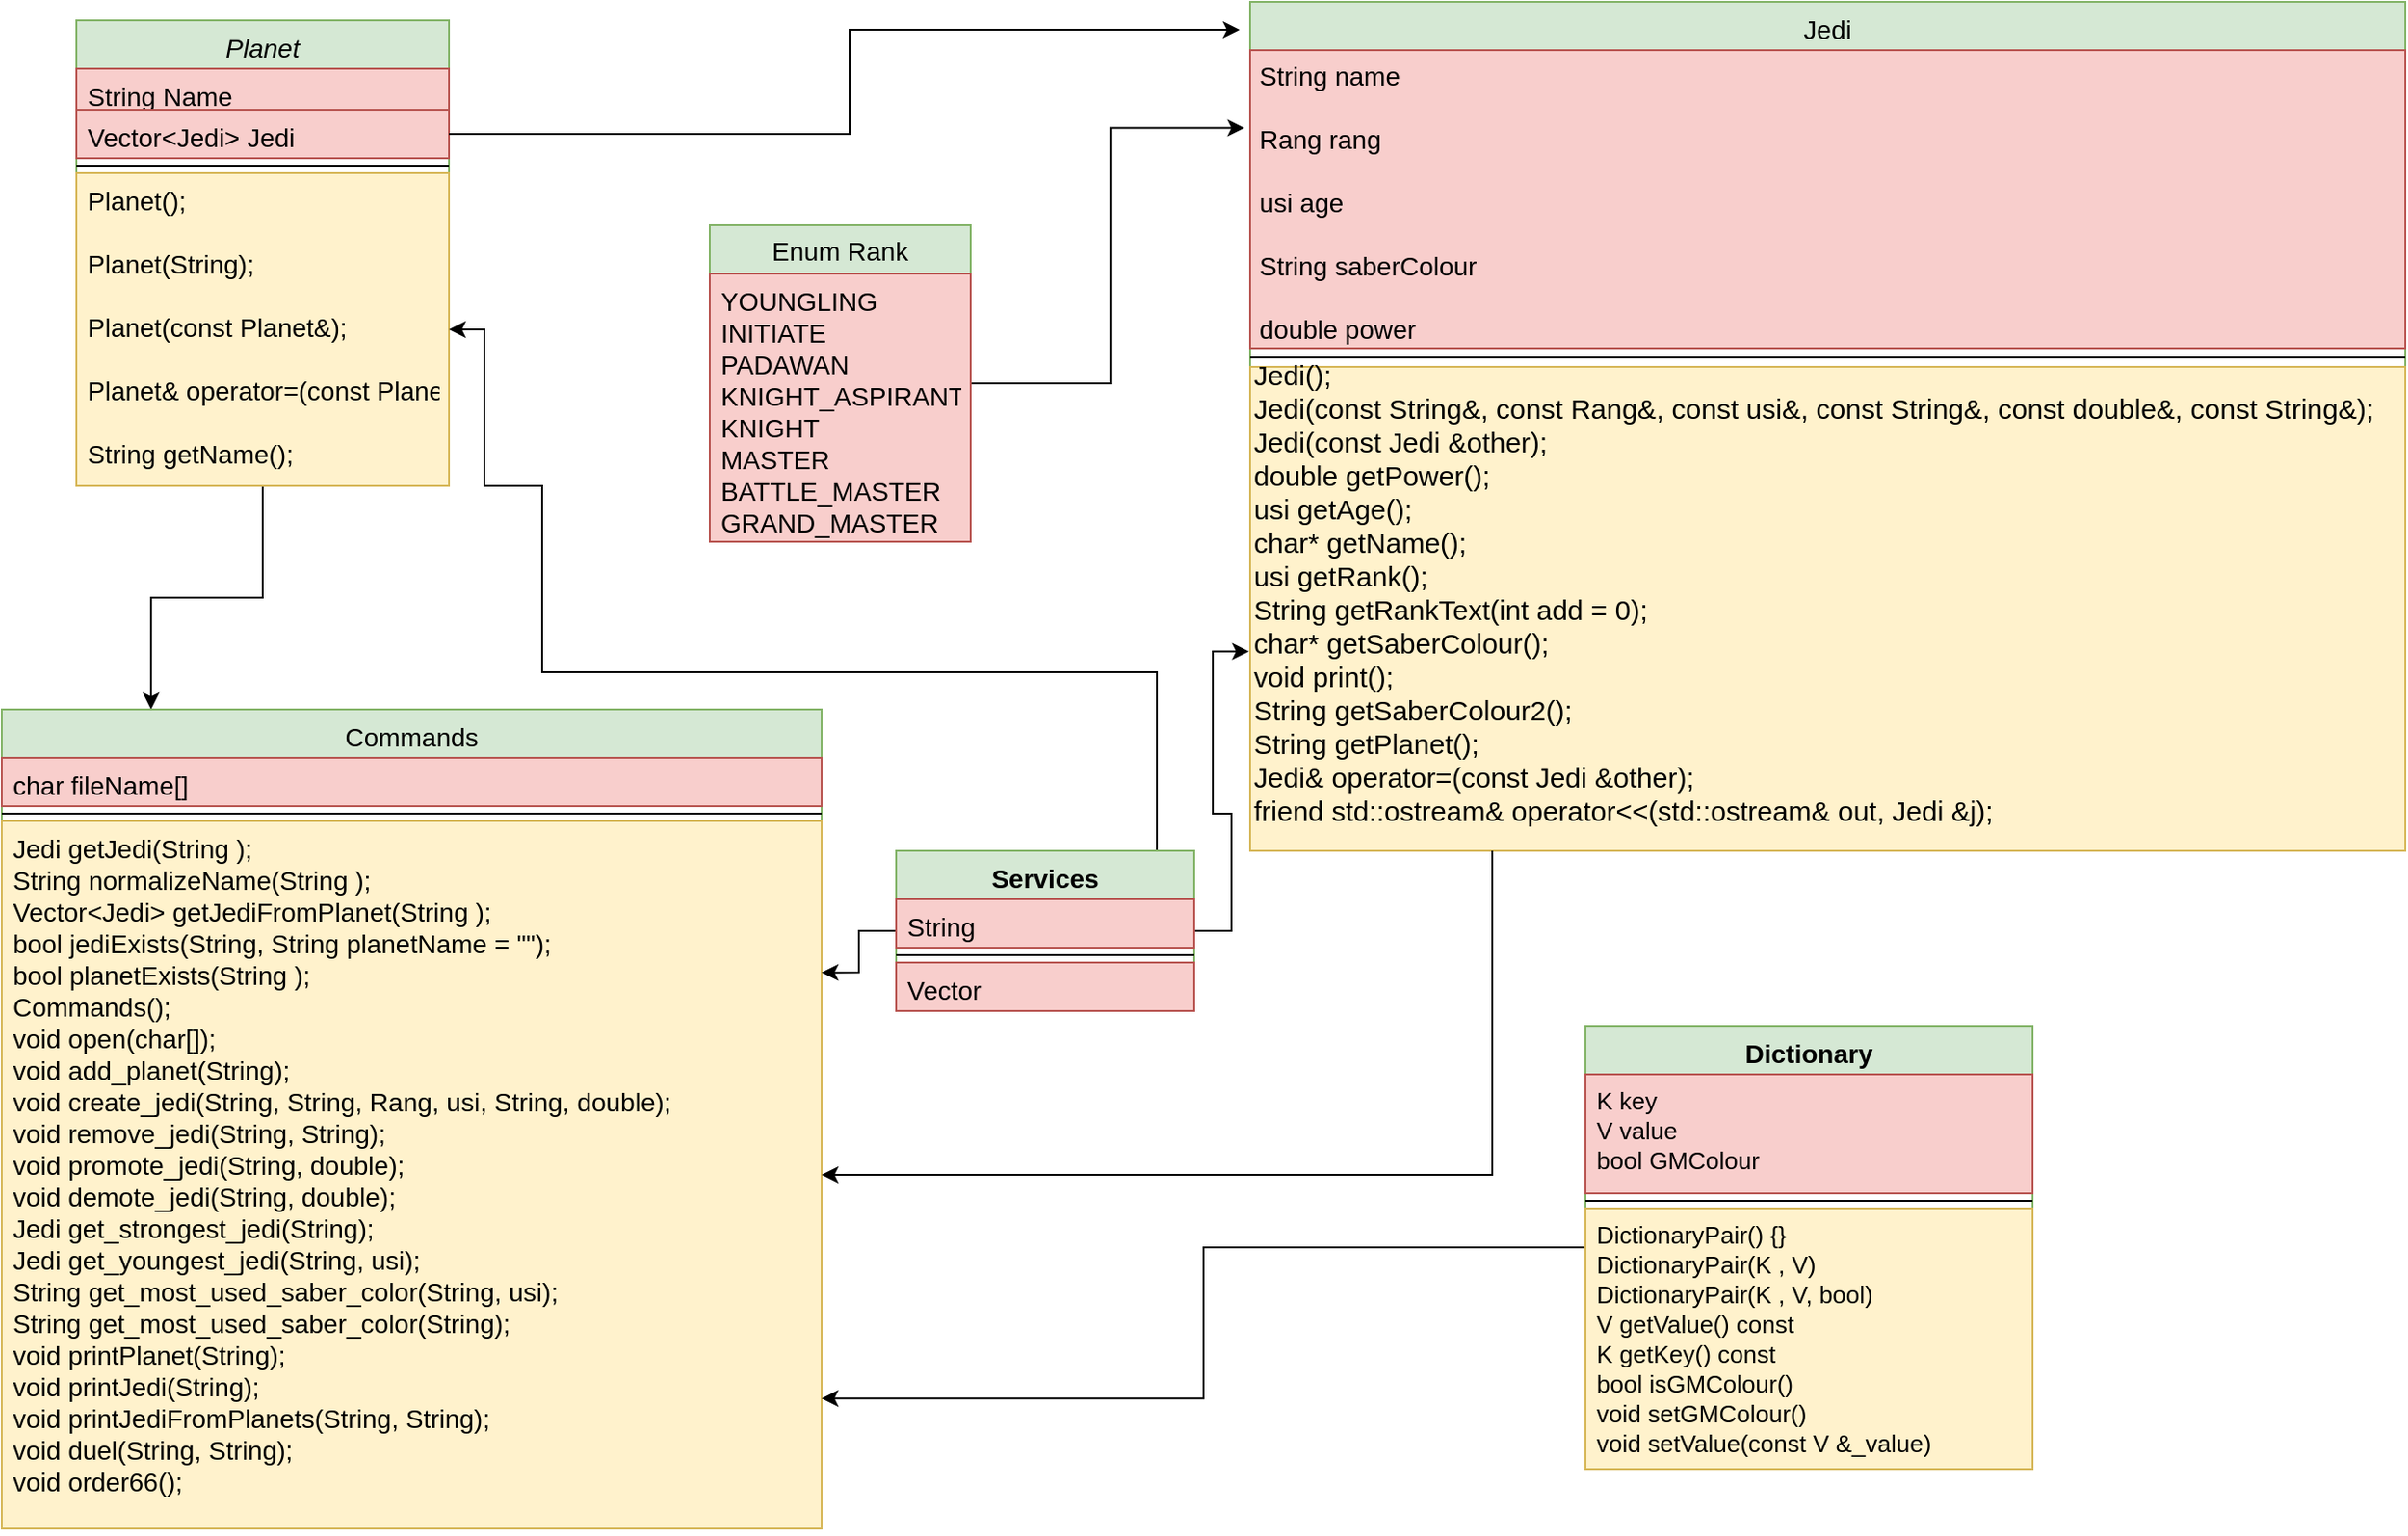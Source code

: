 <mxfile version="14.7.6" type="device"><diagram id="C5RBs43oDa-KdzZeNtuy" name="Page-1"><mxGraphModel dx="2424" dy="2229" grid="1" gridSize="10" guides="1" tooltips="1" connect="1" arrows="1" fold="1" page="1" pageScale="1" pageWidth="827" pageHeight="1169" math="0" shadow="0"><root><mxCell id="WIyWlLk6GJQsqaUBKTNV-0"/><mxCell id="WIyWlLk6GJQsqaUBKTNV-1" parent="WIyWlLk6GJQsqaUBKTNV-0"/><mxCell id="DR57TPkp0YxZMWH2FV2d-33" style="edgeStyle=orthogonalEdgeStyle;rounded=0;orthogonalLoop=1;jettySize=auto;html=1;fontSize=13;fontColor=#000000;entryX=0.182;entryY=0;entryDx=0;entryDy=0;entryPerimeter=0;" parent="WIyWlLk6GJQsqaUBKTNV-1" source="zkfFHV4jXpPFQw0GAbJ--0" target="zkfFHV4jXpPFQw0GAbJ--6" edge="1"><mxGeometry relative="1" as="geometry"><mxPoint x="100" y="30.0" as="targetPoint"/></mxGeometry></mxCell><mxCell id="zkfFHV4jXpPFQw0GAbJ--0" value="Planet" style="swimlane;fontStyle=2;align=center;verticalAlign=top;childLayout=stackLayout;horizontal=1;startSize=26;horizontalStack=0;resizeParent=1;resizeLast=0;collapsible=1;marginBottom=0;rounded=0;shadow=0;strokeWidth=1;fillColor=#d5e8d4;strokeColor=#82b366;fontSize=14;" parent="WIyWlLk6GJQsqaUBKTNV-1" vertex="1"><mxGeometry x="-110" y="-390" width="200" height="250" as="geometry"><mxRectangle x="70" y="80" width="160" height="26" as="alternateBounds"/></mxGeometry></mxCell><mxCell id="zkfFHV4jXpPFQw0GAbJ--1" value="String Name" style="text;align=left;verticalAlign=top;spacingLeft=4;spacingRight=4;overflow=hidden;rotatable=0;points=[[0,0.5],[1,0.5]];portConstraint=eastwest;fillColor=#f8cecc;strokeColor=#b85450;fontSize=14;" parent="zkfFHV4jXpPFQw0GAbJ--0" vertex="1"><mxGeometry y="26" width="200" height="22" as="geometry"/></mxCell><mxCell id="zkfFHV4jXpPFQw0GAbJ--3" value="Vector&lt;Jedi&gt; Jedi" style="text;align=left;verticalAlign=top;spacingLeft=4;spacingRight=4;overflow=hidden;rotatable=0;points=[[0,0.5],[1,0.5]];portConstraint=eastwest;rounded=0;shadow=0;html=0;fillColor=#f8cecc;strokeColor=#b85450;fontSize=14;" parent="zkfFHV4jXpPFQw0GAbJ--0" vertex="1"><mxGeometry y="48" width="200" height="26" as="geometry"/></mxCell><mxCell id="zkfFHV4jXpPFQw0GAbJ--4" value="" style="line;html=1;strokeWidth=1;align=left;verticalAlign=middle;spacingTop=-1;spacingLeft=3;spacingRight=3;rotatable=0;labelPosition=right;points=[];portConstraint=eastwest;" parent="zkfFHV4jXpPFQw0GAbJ--0" vertex="1"><mxGeometry y="74" width="200" height="8" as="geometry"/></mxCell><mxCell id="DR57TPkp0YxZMWH2FV2d-7" value="Planet();&#10;&#10;Planet(String);&#10;&#10;Planet(const Planet&amp;);&#10;&#10;Planet&amp; operator=(const Planet&amp;);&#10;&#10;String getName();" style="text;align=left;verticalAlign=top;spacingLeft=4;spacingRight=4;overflow=hidden;rotatable=0;points=[[0,0.5],[1,0.5]];portConstraint=eastwest;labelBorderColor=none;fillColor=#fff2cc;strokeColor=#d6b656;fontSize=14;" parent="zkfFHV4jXpPFQw0GAbJ--0" vertex="1"><mxGeometry y="82" width="200" height="168" as="geometry"/></mxCell><mxCell id="zkfFHV4jXpPFQw0GAbJ--6" value="Commands" style="swimlane;fontStyle=0;align=center;verticalAlign=top;childLayout=stackLayout;horizontal=1;startSize=26;horizontalStack=0;resizeParent=1;resizeLast=0;collapsible=1;marginBottom=0;rounded=0;shadow=0;strokeWidth=1;fillColor=#d5e8d4;strokeColor=#82b366;fontSize=14;" parent="WIyWlLk6GJQsqaUBKTNV-1" vertex="1"><mxGeometry x="-150" y="-20" width="440" height="440" as="geometry"><mxRectangle x="130" y="380" width="160" height="26" as="alternateBounds"/></mxGeometry></mxCell><mxCell id="zkfFHV4jXpPFQw0GAbJ--7" value="char fileName[]" style="text;align=left;verticalAlign=top;spacingLeft=4;spacingRight=4;overflow=hidden;rotatable=0;points=[[0,0.5],[1,0.5]];portConstraint=eastwest;fillColor=#f8cecc;strokeColor=#b85450;fontSize=14;" parent="zkfFHV4jXpPFQw0GAbJ--6" vertex="1"><mxGeometry y="26" width="440" height="26" as="geometry"/></mxCell><mxCell id="zkfFHV4jXpPFQw0GAbJ--9" value="" style="line;html=1;strokeWidth=1;align=left;verticalAlign=middle;spacingTop=-1;spacingLeft=3;spacingRight=3;rotatable=0;labelPosition=right;points=[];portConstraint=eastwest;" parent="zkfFHV4jXpPFQw0GAbJ--6" vertex="1"><mxGeometry y="52" width="440" height="8" as="geometry"/></mxCell><mxCell id="zkfFHV4jXpPFQw0GAbJ--10" value="Jedi getJedi(String );&#10;String normalizeName(String );&#10;Vector&lt;Jedi&gt; getJediFromPlanet(String );&#10;bool jediExists(String, String planetName = &quot;&quot;);&#10;bool planetExists(String );&#10;Commands();&#10;void open(char[]);&#10;void add_planet(String);&#10;void create_jedi(String, String, Rang, usi, String, double);&#10;void remove_jedi(String, String);&#10;void promote_jedi(String, double);&#10;void demote_jedi(String, double);&#10;Jedi get_strongest_jedi(String);&#10;Jedi get_youngest_jedi(String, usi);&#10;String get_most_used_saber_color(String, usi);&#10;String get_most_used_saber_color(String);&#10;void printPlanet(String);&#10;void printJedi(String);&#10;void printJediFromPlanets(String, String);&#10;void duel(String, String);&#10;void order66();" style="text;align=left;verticalAlign=top;spacingLeft=4;spacingRight=4;overflow=hidden;rotatable=0;points=[[0,0.5],[1,0.5]];portConstraint=eastwest;fontStyle=0;fontSize=14;fillColor=#fff2cc;strokeColor=#d6b656;" parent="zkfFHV4jXpPFQw0GAbJ--6" vertex="1"><mxGeometry y="60" width="440" height="380" as="geometry"/></mxCell><mxCell id="zkfFHV4jXpPFQw0GAbJ--17" value="Jedi" style="swimlane;fontStyle=0;align=center;verticalAlign=top;childLayout=stackLayout;horizontal=1;startSize=26;horizontalStack=0;resizeParent=1;resizeLast=0;collapsible=1;marginBottom=0;rounded=0;shadow=0;strokeWidth=1;labelBackgroundColor=none;fillColor=#d5e8d4;strokeColor=#82b366;fontSize=14;" parent="WIyWlLk6GJQsqaUBKTNV-1" vertex="1"><mxGeometry x="520" y="-400" width="620" height="456" as="geometry"><mxRectangle x="550" y="140" width="160" height="26" as="alternateBounds"/></mxGeometry></mxCell><mxCell id="zkfFHV4jXpPFQw0GAbJ--18" value="String name&#10;&#10;Rang rang&#10;&#10;usi age&#10;&#10;String saberColour&#10;&#10;double power&#10;&#10;String planetName" style="text;align=left;verticalAlign=top;spacingLeft=4;spacingRight=4;overflow=hidden;rotatable=0;points=[[0,0.5],[1,0.5]];portConstraint=eastwest;spacing=1;fillColor=#f8cecc;strokeColor=#b85450;fontSize=14;" parent="zkfFHV4jXpPFQw0GAbJ--17" vertex="1"><mxGeometry y="26" width="620" height="160" as="geometry"/></mxCell><mxCell id="zkfFHV4jXpPFQw0GAbJ--23" value="" style="line;html=1;strokeWidth=1;align=left;verticalAlign=middle;spacingTop=-1;spacingLeft=3;spacingRight=3;rotatable=0;labelPosition=right;points=[];portConstraint=eastwest;" parent="zkfFHV4jXpPFQw0GAbJ--17" vertex="1"><mxGeometry y="186" width="620" height="10" as="geometry"/></mxCell><mxCell id="DR57TPkp0YxZMWH2FV2d-18" value="&lt;div style=&quot;font-size: 15px&quot;&gt;&lt;font style=&quot;font-size: 15px&quot;&gt;&lt;br&gt;&lt;/font&gt;&lt;/div&gt;&lt;div style=&quot;font-size: 15px&quot;&gt;&lt;br&gt;&lt;/div&gt;&lt;div style=&quot;font-size: 15px&quot;&gt;&lt;font style=&quot;font-size: 15px&quot;&gt;Jedi();&lt;/font&gt;&lt;/div&gt;&lt;div style=&quot;font-size: 15px&quot;&gt;&lt;font style=&quot;font-size: 15px&quot;&gt;Jedi(const String&amp;amp;, const Rang&amp;amp;, const usi&amp;amp;, const String&amp;amp;, const double&amp;amp;, const String&amp;amp;);&lt;/font&gt;&lt;/div&gt;&lt;div style=&quot;font-size: 15px&quot;&gt;&lt;font style=&quot;font-size: 15px&quot;&gt;Jedi(const Jedi &amp;amp;other);&lt;/font&gt;&lt;/div&gt;&lt;div style=&quot;font-size: 15px&quot;&gt;&lt;font style=&quot;font-size: 15px&quot;&gt;double getPower();&lt;/font&gt;&lt;/div&gt;&lt;div style=&quot;font-size: 15px&quot;&gt;&lt;font style=&quot;font-size: 15px&quot;&gt;usi getAge();&lt;/font&gt;&lt;/div&gt;&lt;div style=&quot;font-size: 15px&quot;&gt;&lt;font style=&quot;font-size: 15px&quot;&gt;char* getName();&lt;/font&gt;&lt;/div&gt;&lt;div style=&quot;font-size: 15px&quot;&gt;&lt;font style=&quot;font-size: 15px&quot;&gt;usi getRank();&lt;/font&gt;&lt;/div&gt;&lt;div style=&quot;font-size: 15px&quot;&gt;&lt;font style=&quot;font-size: 15px&quot;&gt;String getRankText(int add = 0);&lt;/font&gt;&lt;/div&gt;&lt;div style=&quot;font-size: 15px&quot;&gt;&lt;font style=&quot;font-size: 15px&quot;&gt;char* getSaberColour();&lt;/font&gt;&lt;/div&gt;&lt;div style=&quot;font-size: 15px&quot;&gt;&lt;font style=&quot;font-size: 15px&quot;&gt;void print();&lt;/font&gt;&lt;/div&gt;&lt;div style=&quot;font-size: 15px&quot;&gt;&lt;font style=&quot;font-size: 15px&quot;&gt;String getSaberColour2();&lt;/font&gt;&lt;/div&gt;&lt;div style=&quot;font-size: 15px&quot;&gt;&lt;font style=&quot;font-size: 15px&quot;&gt;String getPlanet();&lt;/font&gt;&lt;/div&gt;&lt;div style=&quot;font-size: 15px&quot;&gt;&lt;font style=&quot;font-size: 15px&quot;&gt;Jedi&amp;amp; operator=(const Jedi &amp;amp;other);&lt;/font&gt;&lt;/div&gt;&lt;div style=&quot;font-size: 15px&quot;&gt;&lt;font style=&quot;font-size: 15px&quot;&gt;friend std::ostream&amp;amp; operator&amp;lt;&amp;lt;(std::ostream&amp;amp; out, Jedi &amp;amp;j);&lt;/font&gt;&lt;/div&gt;&lt;div style=&quot;font-size: 15px&quot;&gt;&lt;font style=&quot;font-size: 15px&quot;&gt;&lt;br&gt;&lt;/font&gt;&lt;/div&gt;&lt;div style=&quot;font-size: 15px&quot;&gt;&lt;font style=&quot;font-size: 15px&quot;&gt;&lt;br&gt;&lt;/font&gt;&lt;/div&gt;&lt;div style=&quot;font-size: 15px&quot;&gt;&lt;font style=&quot;font-size: 15px&quot;&gt;&lt;br&gt;&lt;/font&gt;&lt;/div&gt;" style="text;html=1;align=left;verticalAlign=middle;resizable=0;points=[];autosize=1;strokeColor=#d6b656;fillColor=#fff2cc;" parent="zkfFHV4jXpPFQw0GAbJ--17" vertex="1"><mxGeometry y="196" width="620" height="260" as="geometry"/></mxCell><mxCell id="DR57TPkp0YxZMWH2FV2d-17" style="edgeStyle=orthogonalEdgeStyle;rounded=0;orthogonalLoop=1;jettySize=auto;html=1;fontColor=#000000;entryX=-0.009;entryY=0.033;entryDx=0;entryDy=0;entryPerimeter=0;" parent="WIyWlLk6GJQsqaUBKTNV-1" source="zkfFHV4jXpPFQw0GAbJ--3" target="zkfFHV4jXpPFQw0GAbJ--17" edge="1"><mxGeometry relative="1" as="geometry"><mxPoint x="500" y="-390" as="targetPoint"/></mxGeometry></mxCell><mxCell id="DR57TPkp0YxZMWH2FV2d-34" style="edgeStyle=orthogonalEdgeStyle;rounded=0;orthogonalLoop=1;jettySize=auto;html=1;fontSize=13;fontColor=#000000;entryX=1;entryY=0.816;entryDx=0;entryDy=0;entryPerimeter=0;" parent="WIyWlLk6GJQsqaUBKTNV-1" source="DR57TPkp0YxZMWH2FV2d-22" target="zkfFHV4jXpPFQw0GAbJ--10" edge="1"><mxGeometry relative="1" as="geometry"><mxPoint x="460" y="350" as="targetPoint"/></mxGeometry></mxCell><mxCell id="DR57TPkp0YxZMWH2FV2d-22" value="Dictionary" style="swimlane;fontStyle=1;align=center;verticalAlign=top;childLayout=stackLayout;horizontal=1;startSize=26;horizontalStack=0;resizeParent=1;resizeParentMax=0;resizeLast=0;collapsible=1;marginBottom=0;labelBackgroundColor=none;fontSize=14;fillColor=#d5e8d4;strokeColor=#82b366;" parent="WIyWlLk6GJQsqaUBKTNV-1" vertex="1"><mxGeometry x="700" y="150" width="240" height="238" as="geometry"/></mxCell><mxCell id="DR57TPkp0YxZMWH2FV2d-23" value="K key&#10;V value&#10;bool GMColour" style="text;strokeColor=#b85450;fillColor=#f8cecc;align=left;verticalAlign=top;spacingLeft=4;spacingRight=4;overflow=hidden;rotatable=0;points=[[0,0.5],[1,0.5]];portConstraint=eastwest;fontSize=13;" parent="DR57TPkp0YxZMWH2FV2d-22" vertex="1"><mxGeometry y="26" width="240" height="64" as="geometry"/></mxCell><mxCell id="DR57TPkp0YxZMWH2FV2d-24" value="" style="line;strokeWidth=1;fillColor=none;align=left;verticalAlign=middle;spacingTop=-1;spacingLeft=3;spacingRight=3;rotatable=0;labelPosition=right;points=[];portConstraint=eastwest;" parent="DR57TPkp0YxZMWH2FV2d-22" vertex="1"><mxGeometry y="90" width="240" height="8" as="geometry"/></mxCell><mxCell id="DR57TPkp0YxZMWH2FV2d-25" value="DictionaryPair() {}&#10;DictionaryPair(K , V)&#10;DictionaryPair(K , V, bool)&#10;V getValue() const &#10;K getKey() const &#10;bool isGMColour()&#10;void setGMColour()&#10;void setValue(const V &amp;_value)" style="text;strokeColor=#d6b656;fillColor=#fff2cc;align=left;verticalAlign=top;spacingLeft=4;spacingRight=4;overflow=hidden;rotatable=0;points=[[0,0.5],[1,0.5]];portConstraint=eastwest;fontSize=13;" parent="DR57TPkp0YxZMWH2FV2d-22" vertex="1"><mxGeometry y="98" width="240" height="140" as="geometry"/></mxCell><mxCell id="DR57TPkp0YxZMWH2FV2d-31" style="edgeStyle=orthogonalEdgeStyle;rounded=0;orthogonalLoop=1;jettySize=auto;html=1;entryX=-0.005;entryY=0.261;entryDx=0;entryDy=0;entryPerimeter=0;fontSize=13;fontColor=#000000;" parent="WIyWlLk6GJQsqaUBKTNV-1" source="DR57TPkp0YxZMWH2FV2d-27" target="zkfFHV4jXpPFQw0GAbJ--18" edge="1"><mxGeometry relative="1" as="geometry"/></mxCell><mxCell id="DR57TPkp0YxZMWH2FV2d-27" value="Enum Rank" style="swimlane;fontStyle=0;childLayout=stackLayout;horizontal=1;startSize=26;fillColor=#d5e8d4;horizontalStack=0;resizeParent=1;resizeParentMax=0;resizeLast=0;collapsible=1;marginBottom=0;labelBackgroundColor=none;fontSize=14;align=center;strokeColor=#82b366;" parent="WIyWlLk6GJQsqaUBKTNV-1" vertex="1"><mxGeometry x="230" y="-280" width="140" height="170" as="geometry"/></mxCell><mxCell id="DR57TPkp0YxZMWH2FV2d-30" value="YOUNGLING&#10;INITIATE&#10;PADAWAN&#10;KNIGHT_ASPIRANT&#10;KNIGHT&#10;MASTER&#10;BATTLE_MASTER&#10;GRAND_MASTER" style="text;strokeColor=#b85450;fillColor=#f8cecc;align=left;verticalAlign=top;spacingLeft=4;spacingRight=4;overflow=hidden;rotatable=0;points=[[0,0.5],[1,0.5]];portConstraint=eastwest;fontSize=14;" parent="DR57TPkp0YxZMWH2FV2d-27" vertex="1"><mxGeometry y="26" width="140" height="144" as="geometry"/></mxCell><mxCell id="DR57TPkp0YxZMWH2FV2d-39" style="edgeStyle=orthogonalEdgeStyle;rounded=0;orthogonalLoop=1;jettySize=auto;html=1;entryX=-0.001;entryY=0.588;entryDx=0;entryDy=0;entryPerimeter=0;fontSize=14;fontColor=#000000;" parent="WIyWlLk6GJQsqaUBKTNV-1" source="DR57TPkp0YxZMWH2FV2d-35" target="DR57TPkp0YxZMWH2FV2d-18" edge="1"><mxGeometry relative="1" as="geometry"/></mxCell><mxCell id="DR57TPkp0YxZMWH2FV2d-40" style="edgeStyle=orthogonalEdgeStyle;rounded=0;orthogonalLoop=1;jettySize=auto;html=1;entryX=1;entryY=0.214;entryDx=0;entryDy=0;entryPerimeter=0;fontSize=14;fontColor=#000000;" parent="WIyWlLk6GJQsqaUBKTNV-1" source="DR57TPkp0YxZMWH2FV2d-35" target="zkfFHV4jXpPFQw0GAbJ--10" edge="1"><mxGeometry relative="1" as="geometry"/></mxCell><mxCell id="DR57TPkp0YxZMWH2FV2d-41" style="edgeStyle=orthogonalEdgeStyle;rounded=0;orthogonalLoop=1;jettySize=auto;html=1;fontSize=14;fontColor=#000000;" parent="WIyWlLk6GJQsqaUBKTNV-1" source="DR57TPkp0YxZMWH2FV2d-35" target="DR57TPkp0YxZMWH2FV2d-7" edge="1"><mxGeometry relative="1" as="geometry"><Array as="points"><mxPoint x="470" y="-40"/><mxPoint x="140" y="-40"/><mxPoint x="140" y="-140"/><mxPoint x="109" y="-140"/></Array></mxGeometry></mxCell><mxCell id="DR57TPkp0YxZMWH2FV2d-35" value="Services" style="swimlane;fontStyle=1;align=center;verticalAlign=top;childLayout=stackLayout;horizontal=1;startSize=26;horizontalStack=0;resizeParent=1;resizeParentMax=0;resizeLast=0;collapsible=1;marginBottom=0;labelBackgroundColor=none;fontSize=14;fillColor=#d5e8d4;strokeColor=#82b366;" parent="WIyWlLk6GJQsqaUBKTNV-1" vertex="1"><mxGeometry x="330" y="56" width="160" height="86" as="geometry"/></mxCell><mxCell id="DR57TPkp0YxZMWH2FV2d-36" value="String" style="text;strokeColor=#b85450;fillColor=#f8cecc;align=left;verticalAlign=top;spacingLeft=4;spacingRight=4;overflow=hidden;rotatable=0;points=[[0,0.5],[1,0.5]];portConstraint=eastwest;fontSize=14;" parent="DR57TPkp0YxZMWH2FV2d-35" vertex="1"><mxGeometry y="26" width="160" height="26" as="geometry"/></mxCell><mxCell id="DR57TPkp0YxZMWH2FV2d-37" value="" style="line;strokeWidth=1;fillColor=none;align=left;verticalAlign=middle;spacingTop=-1;spacingLeft=3;spacingRight=3;rotatable=0;labelPosition=right;points=[];portConstraint=eastwest;" parent="DR57TPkp0YxZMWH2FV2d-35" vertex="1"><mxGeometry y="52" width="160" height="8" as="geometry"/></mxCell><mxCell id="DR57TPkp0YxZMWH2FV2d-38" value="Vector" style="text;strokeColor=#b85450;fillColor=#f8cecc;align=left;verticalAlign=top;spacingLeft=4;spacingRight=4;overflow=hidden;rotatable=0;points=[[0,0.5],[1,0.5]];portConstraint=eastwest;fontSize=14;" parent="DR57TPkp0YxZMWH2FV2d-35" vertex="1"><mxGeometry y="60" width="160" height="26" as="geometry"/></mxCell><mxCell id="DR57TPkp0YxZMWH2FV2d-42" style="edgeStyle=orthogonalEdgeStyle;rounded=0;orthogonalLoop=1;jettySize=auto;html=1;fontSize=14;fontColor=#000000;" parent="WIyWlLk6GJQsqaUBKTNV-1" source="DR57TPkp0YxZMWH2FV2d-18" target="zkfFHV4jXpPFQw0GAbJ--10" edge="1"><mxGeometry relative="1" as="geometry"><Array as="points"><mxPoint x="650" y="230"/></Array></mxGeometry></mxCell></root></mxGraphModel></diagram></mxfile>